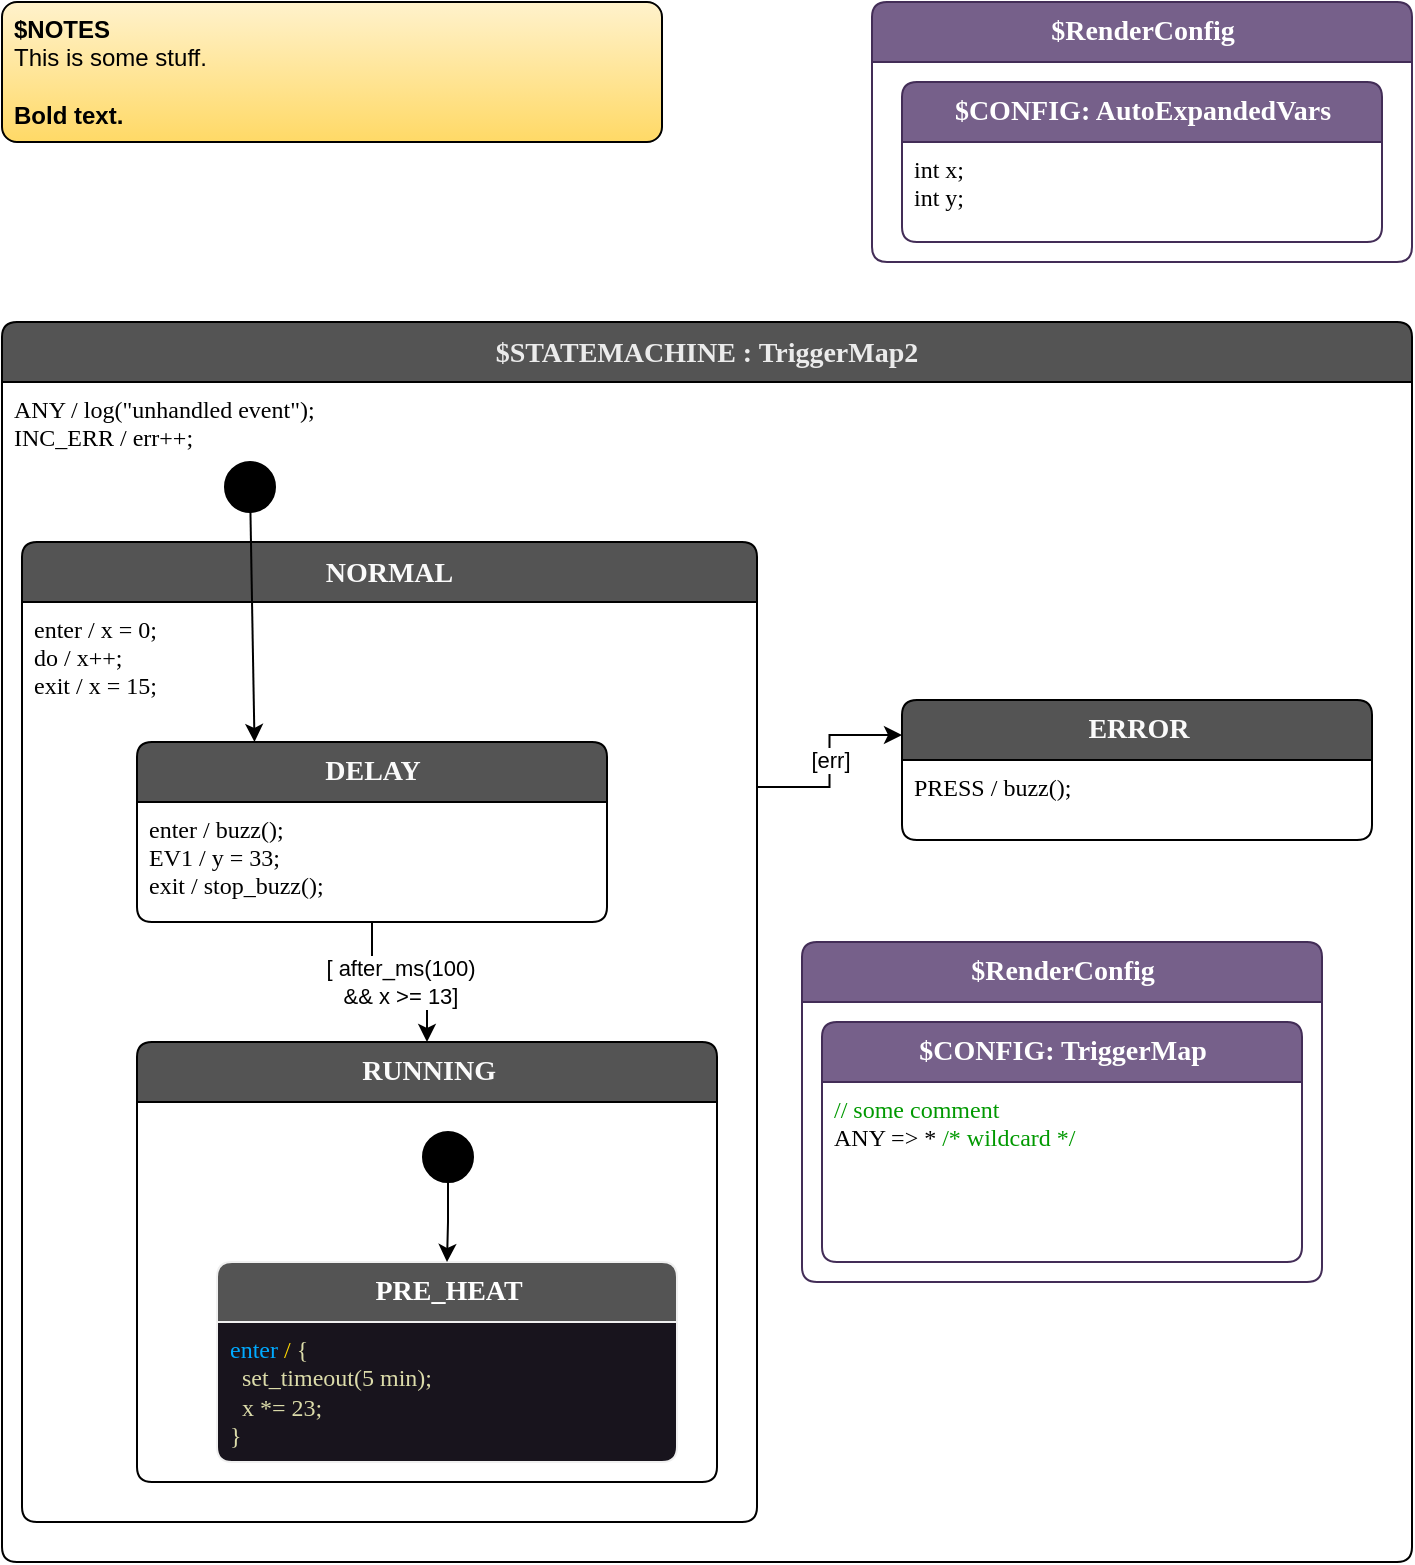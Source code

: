 <mxfile version="21.5.1" type="device">
  <diagram id="MKuSY8VSyavK2Ai-hcvc" name="Page-1">
    <mxGraphModel dx="1434" dy="844" grid="1" gridSize="10" guides="1" tooltips="1" connect="1" arrows="1" fold="1" page="1" pageScale="1" pageWidth="850" pageHeight="1100" math="0" shadow="0">
      <root>
        <mxCell id="0" />
        <mxCell id="1" parent="0" />
        <mxCell id="5" value="$STATEMACHINE : TriggerMap2" style="shape=swimlane;rotatable=0;align=center;verticalAlign=top;fontFamily=Lucida Console;startSize=30;fontSize=14;fontStyle=1;swimlaneFillColor=default;rounded=1;arcSize=15;absoluteArcSize=1;fillColor=#545454;fontColor=#EBEBEB;" parent="1" vertex="1">
          <mxGeometry x="40" y="200" width="705" height="620" as="geometry" />
        </mxCell>
        <mxCell id="6" value="ANY / log(&quot;unhandled event&quot;);&#xa;INC_ERR / err++;" style="fontFamily=Lucida Console;align=left;verticalAlign=top;fillColor=none;gradientColor=none;strokeColor=none;rounded=0;spacingLeft=4;resizable=0;movable=0;deletable=0;rotatable=0;autosize=1;" parent="5" vertex="1" connectable="0">
          <mxGeometry y="30" width="240" height="40" as="geometry" />
        </mxCell>
        <mxCell id="gO1ZRfetmGtumTaL4_i4-142" value="[err]" style="edgeStyle=orthogonalEdgeStyle;rounded=0;orthogonalLoop=1;jettySize=auto;html=1;exitX=1;exitY=0.25;exitDx=0;exitDy=0;entryX=0;entryY=0.25;entryDx=0;entryDy=0;" parent="5" source="138" target="gO1ZRfetmGtumTaL4_i4-140" edge="1">
          <mxGeometry relative="1" as="geometry" />
        </mxCell>
        <mxCell id="138" value="NORMAL" style="shape=swimlane;rotatable=0;align=center;verticalAlign=top;fontFamily=Lucida Console;startSize=30;fontSize=14;fontStyle=1;fontColor=#FAFAFA;fillColor=#545454;swimlaneFillColor=default;rounded=1;arcSize=15;absoluteArcSize=1;" parent="5" vertex="1">
          <mxGeometry x="10" y="110" width="367.5" height="490" as="geometry" />
        </mxCell>
        <mxCell id="139" value="enter / x = 0;&#xa;do / x++;&#xa;exit / x = 15;" style="fontFamily=Lucida Console;align=left;verticalAlign=top;fillColor=none;gradientColor=none;strokeColor=none;rounded=0;spacingLeft=4;resizable=0;movable=0;deletable=0;rotatable=0;autosize=1;" parent="138" vertex="1" connectable="0">
          <mxGeometry y="30" width="130" height="60" as="geometry" />
        </mxCell>
        <mxCell id="gO1ZRfetmGtumTaL4_i4-145" value="[ after_ms(100) &lt;br&gt;&amp;amp;&amp;amp; x &amp;gt;= 13]" style="edgeStyle=orthogonalEdgeStyle;rounded=0;orthogonalLoop=1;jettySize=auto;html=1;exitX=0.5;exitY=1;exitDx=0;exitDy=0;entryX=0.5;entryY=0;entryDx=0;entryDy=0;" parent="138" source="9" target="gO1ZRfetmGtumTaL4_i4-143" edge="1">
          <mxGeometry relative="1" as="geometry" />
        </mxCell>
        <mxCell id="9" value="DELAY" style="shape=swimlane;rotatable=0;align=center;verticalAlign=top;fontFamily=Lucida Console;startSize=30;fontSize=14;fontStyle=1;swimlaneFillColor=default;html=1;rounded=1;arcSize=15;absoluteArcSize=1;fillColor=#545454;fontColor=#FAFAFA;" parent="138" vertex="1">
          <mxGeometry x="57.5" y="100" width="235" height="90" as="geometry" />
        </mxCell>
        <mxCell id="10" value="enter / buzz();&#xa;EV1 / y = 33;&#xa;exit / stop_buzz();" style="fontFamily=Lucida Console;align=left;verticalAlign=top;fillColor=none;gradientColor=none;strokeColor=none;rounded=0;spacingLeft=4;resizable=0;movable=0;deletable=0;rotatable=0;autosize=1;" parent="9" vertex="1" connectable="0">
          <mxGeometry y="30" width="160" height="60" as="geometry" />
        </mxCell>
        <mxCell id="gO1ZRfetmGtumTaL4_i4-143" value="RUNNING" style="shape=swimlane;rotatable=0;align=center;verticalAlign=top;fontFamily=Lucida Console;startSize=30;fontSize=14;fontStyle=1;swimlaneFillColor=default;html=1;rounded=1;arcSize=15;absoluteArcSize=1;fillColor=#545454;fontColor=#FAFAFA;" parent="138" vertex="1">
          <mxGeometry x="57.5" y="250" width="290" height="220" as="geometry" />
        </mxCell>
        <mxCell id="gO1ZRfetmGtumTaL4_i4-144" value="" style="fontFamily=Lucida Console;align=left;verticalAlign=top;fillColor=none;gradientColor=none;strokeColor=none;rounded=0;spacingLeft=4;resizable=0;movable=0;deletable=0;rotatable=0;autosize=1;" parent="gO1ZRfetmGtumTaL4_i4-143" vertex="1" connectable="0">
          <mxGeometry y="30" width="50" height="40" as="geometry" />
        </mxCell>
        <mxCell id="gO1ZRfetmGtumTaL4_i4-150" value="PRE_HEAT" style="shape=swimlane;rotatable=0;align=center;verticalAlign=top;fontFamily=Lucida Console;startSize=30;fontSize=14;fontStyle=1;swimlaneFillColor=#18141d;html=1;rounded=1;arcSize=15;absoluteArcSize=1;fillColor=#545454;fontColor=#ffffff;strokeColor=#F0F0F0;" parent="gO1ZRfetmGtumTaL4_i4-143" vertex="1">
          <mxGeometry x="40" y="110" width="230" height="100" as="geometry" />
        </mxCell>
        <mxCell id="gO1ZRfetmGtumTaL4_i4-151" value="&lt;font color=&quot;#00aaff&quot;&gt;enter&amp;nbsp;&lt;/font&gt;&lt;font color=&quot;#ffd700&quot;&gt;/&lt;/font&gt;&lt;font color=&quot;#dcdcaa&quot;&gt;&amp;nbsp;{&amp;nbsp;&lt;br&gt;&lt;/font&gt;&lt;font color=&quot;#dcdcaa&quot;&gt;&amp;nbsp; set_timeout(5 min);&lt;br&gt;&amp;nbsp; x *= 23;&lt;br&gt;}&lt;/font&gt;&lt;font color=&quot;#00aaff&quot;&gt;&lt;br&gt;&lt;/font&gt;" style="fontFamily=Lucida Console;align=left;verticalAlign=top;fillColor=none;gradientColor=none;strokeColor=none;rounded=0;spacingLeft=4;resizable=0;movable=0;deletable=0;rotatable=0;autosize=1;html=1;" parent="gO1ZRfetmGtumTaL4_i4-150" connectable="0" vertex="1">
          <mxGeometry y="30" width="180" height="70" as="geometry" />
        </mxCell>
        <mxCell id="gO1ZRfetmGtumTaL4_i4-153" style="edgeStyle=orthogonalEdgeStyle;rounded=0;orthogonalLoop=1;jettySize=auto;html=1;entryX=0.5;entryY=0;entryDx=0;entryDy=0;" parent="gO1ZRfetmGtumTaL4_i4-143" source="gO1ZRfetmGtumTaL4_i4-152" target="gO1ZRfetmGtumTaL4_i4-150" edge="1">
          <mxGeometry relative="1" as="geometry" />
        </mxCell>
        <mxCell id="gO1ZRfetmGtumTaL4_i4-152" value="$initial_state" style="shape=ellipse;aspect=fixed;fillColor=#000000;resizable=0;rotatable=0;noLabel=1;" parent="gO1ZRfetmGtumTaL4_i4-143" vertex="1">
          <mxGeometry x="143" y="45" width="25" height="25" as="geometry" />
        </mxCell>
        <mxCell id="8" value="$initial_state" style="shape=ellipse;aspect=fixed;fillColor=#000000;resizable=0;rotatable=0;noLabel=1;editable=0;" parent="5" vertex="1">
          <mxGeometry x="111.5" y="70" width="25" height="25" as="geometry" />
        </mxCell>
        <mxCell id="gO1ZRfetmGtumTaL4_i4-140" value="ERROR" style="shape=swimlane;rotatable=0;align=center;verticalAlign=top;fontFamily=Lucida Console;startSize=30;fontSize=14;fontStyle=1;swimlaneFillColor=default;html=1;rounded=1;arcSize=15;absoluteArcSize=1;fillColor=#545454;fontColor=#FAFAFA;" parent="5" vertex="1">
          <mxGeometry x="450" y="189" width="235" height="70" as="geometry" />
        </mxCell>
        <mxCell id="gO1ZRfetmGtumTaL4_i4-141" value="PRESS / buzz();" style="fontFamily=Lucida Console;align=left;verticalAlign=top;fillColor=none;gradientColor=none;strokeColor=none;rounded=0;spacingLeft=4;resizable=0;movable=0;deletable=0;rotatable=0;autosize=1;" parent="gO1ZRfetmGtumTaL4_i4-140" vertex="1" connectable="0">
          <mxGeometry y="30" width="130" height="30" as="geometry" />
        </mxCell>
        <mxCell id="gO1ZRfetmGtumTaL4_i4-146" value="$RenderConfig" style="shape=swimlane;rotatable=0;align=center;verticalAlign=top;fontFamily=Lucida Console;startSize=30;fontSize=14;fontStyle=1;swimlaneFillColor=default;html=1;rounded=1;arcSize=15;absoluteArcSize=1;fillColor=#76608a;strokeColor=#432D57;fontColor=#ffffff;" parent="5" vertex="1">
          <mxGeometry x="400" y="310" width="260" height="170" as="geometry">
            <mxRectangle x="97" y="62" width="210" height="70" as="alternateBounds" />
          </mxGeometry>
        </mxCell>
        <mxCell id="gO1ZRfetmGtumTaL4_i4-147" value="" style="fontFamily=Lucida Console;align=left;verticalAlign=top;fillColor=none;gradientColor=none;strokeColor=none;rounded=0;spacingLeft=4;resizable=0;movable=0;deletable=0;rotatable=0;autosize=1;" parent="gO1ZRfetmGtumTaL4_i4-146" vertex="1" connectable="0">
          <mxGeometry y="30" width="50" height="40" as="geometry" />
        </mxCell>
        <mxCell id="gO1ZRfetmGtumTaL4_i4-148" value="$CONFIG: TriggerMap" style="shape=swimlane;rotatable=0;align=center;verticalAlign=top;fontFamily=Lucida Console;startSize=30;fontSize=14;fontStyle=1;swimlaneFillColor=default;html=1;rounded=1;arcSize=15;absoluteArcSize=1;fillColor=#76608a;fontColor=#ffffff;strokeColor=#432D57;" parent="gO1ZRfetmGtumTaL4_i4-146" vertex="1">
          <mxGeometry x="10" y="40" width="240" height="120" as="geometry">
            <mxRectangle x="40" y="80" width="280" height="70" as="alternateBounds" />
          </mxGeometry>
        </mxCell>
        <mxCell id="gO1ZRfetmGtumTaL4_i4-149" value="&lt;font color=&quot;#009900&quot;&gt;// some comment&lt;br&gt;&lt;/font&gt;ANY =&amp;gt; *&amp;nbsp;&lt;span style=&quot;color: rgb(0, 153, 0);&quot;&gt;/* wildcard */&lt;/span&gt;&lt;br&gt;" style="fontFamily=Lucida Console;align=left;verticalAlign=top;fillColor=none;gradientColor=none;strokeColor=none;rounded=0;spacingLeft=4;resizable=0;movable=0;deletable=0;rotatable=0;autosize=1;html=1;" parent="gO1ZRfetmGtumTaL4_i4-148" vertex="1" connectable="0">
          <mxGeometry y="30" width="190" height="40" as="geometry" />
        </mxCell>
        <mxCell id="7" style="edgeStyle=none;html=1;entryX=0.25;entryY=0;entryDx=0;entryDy=0;" parent="5" source="8" target="9" edge="1">
          <mxGeometry relative="1" as="geometry" />
        </mxCell>
        <mxCell id="140" value="&lt;b&gt;$NOTES&lt;/b&gt;&lt;br&gt;This is some stuff.&lt;br&gt;&lt;br&gt;&lt;b&gt;Bold text.&lt;/b&gt;" style="shape=rectangle;rounded=1;arcSize=15;absoluteArcSize=1;align=left;verticalAlign=top;whiteSpace=wrap;html=1;spacingLeft=4;strokeWidth=1;strokeColor=default;fillColor=#fff2cc;fontColor=#000000;gradientColor=#ffd966;" parent="1" vertex="1">
          <mxGeometry x="40" y="40" width="330" height="70" as="geometry" />
        </mxCell>
        <mxCell id="141" value="$RenderConfig" style="shape=swimlane;rotatable=0;align=center;verticalAlign=top;fontFamily=Lucida Console;startSize=30;fontSize=14;fontStyle=1;swimlaneFillColor=default;html=1;rounded=1;arcSize=15;absoluteArcSize=1;fillColor=#76608a;strokeColor=#432D57;fontColor=#ffffff;" parent="1" vertex="1">
          <mxGeometry x="475" y="40" width="270" height="130" as="geometry">
            <mxRectangle x="410" y="40" width="210" height="70" as="alternateBounds" />
          </mxGeometry>
        </mxCell>
        <mxCell id="142" value="" style="fontFamily=Lucida Console;align=left;verticalAlign=top;fillColor=none;gradientColor=none;strokeColor=none;rounded=0;spacingLeft=4;resizable=0;movable=0;deletable=0;rotatable=0;autosize=1;" parent="141" vertex="1" connectable="0">
          <mxGeometry y="30" width="50" height="40" as="geometry" />
        </mxCell>
        <mxCell id="145" value="$CONFIG: AutoExpandedVars" style="shape=swimlane;rotatable=0;align=center;verticalAlign=top;fontFamily=Lucida Console;startSize=30;fontSize=14;fontStyle=1;swimlaneFillColor=default;html=1;rounded=1;arcSize=15;absoluteArcSize=1;fillColor=#76608a;fontColor=#ffffff;strokeColor=#432D57;" parent="141" vertex="1">
          <mxGeometry x="15" y="40" width="240" height="80" as="geometry">
            <mxRectangle x="40" y="40" width="280" height="70" as="alternateBounds" />
          </mxGeometry>
        </mxCell>
        <mxCell id="146" value="int x;&#xa;int y;" style="fontFamily=Lucida Console;align=left;verticalAlign=top;fillColor=none;gradientColor=none;strokeColor=none;rounded=0;spacingLeft=4;resizable=0;movable=0;deletable=0;rotatable=0;autosize=1;" parent="145" vertex="1" connectable="0">
          <mxGeometry y="30" width="70" height="40" as="geometry" />
        </mxCell>
      </root>
    </mxGraphModel>
  </diagram>
</mxfile>
